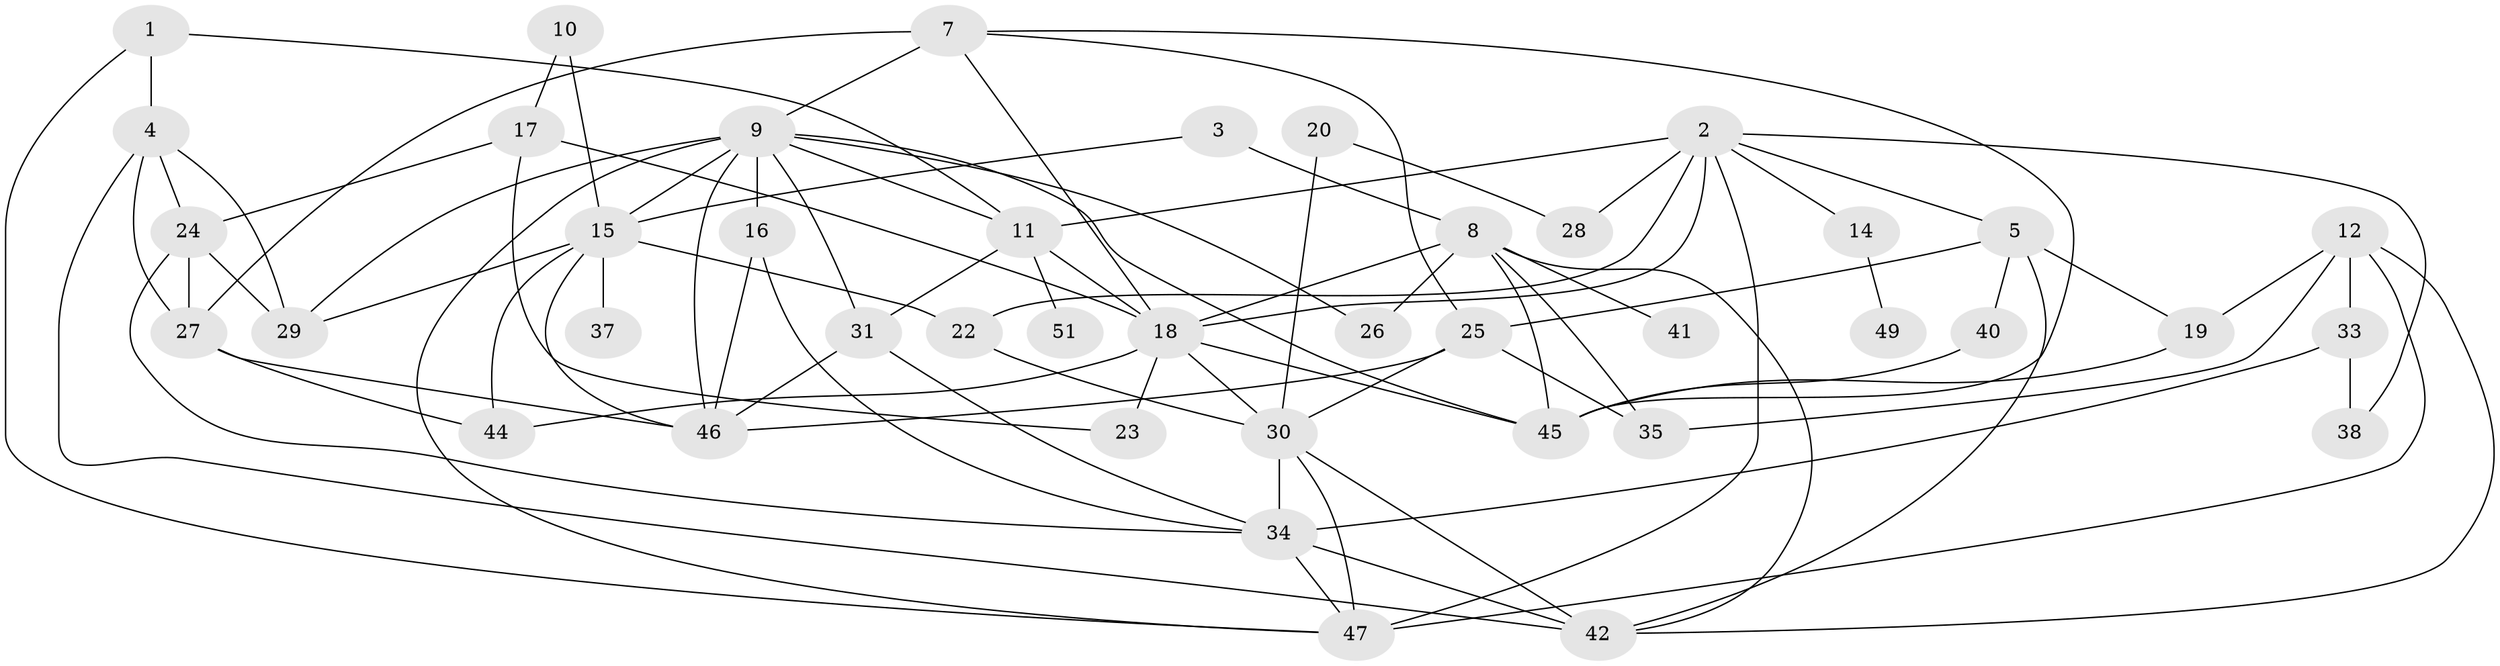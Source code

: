 // original degree distribution, {3: 0.25396825396825395, 4: 0.12698412698412698, 2: 0.23809523809523808, 1: 0.15079365079365079, 6: 0.05555555555555555, 0: 0.06349206349206349, 5: 0.07142857142857142, 7: 0.031746031746031744, 8: 0.007936507936507936}
// Generated by graph-tools (version 1.1) at 2025/48/03/04/25 22:48:28]
// undirected, 42 vertices, 88 edges
graph export_dot {
  node [color=gray90,style=filled];
  1;
  2;
  3;
  4;
  5;
  7;
  8;
  9;
  10;
  11;
  12;
  14;
  15;
  16;
  17;
  18;
  19;
  20;
  22;
  23;
  24;
  25;
  26;
  27;
  28;
  29;
  30;
  31;
  33;
  34;
  35;
  37;
  38;
  40;
  41;
  42;
  44;
  45;
  46;
  47;
  49;
  51;
  1 -- 4 [weight=1.0];
  1 -- 11 [weight=1.0];
  1 -- 47 [weight=1.0];
  2 -- 5 [weight=1.0];
  2 -- 11 [weight=3.0];
  2 -- 14 [weight=1.0];
  2 -- 18 [weight=1.0];
  2 -- 22 [weight=1.0];
  2 -- 28 [weight=1.0];
  2 -- 38 [weight=1.0];
  2 -- 47 [weight=2.0];
  3 -- 8 [weight=1.0];
  3 -- 15 [weight=1.0];
  4 -- 24 [weight=1.0];
  4 -- 27 [weight=1.0];
  4 -- 29 [weight=1.0];
  4 -- 42 [weight=1.0];
  5 -- 19 [weight=2.0];
  5 -- 25 [weight=1.0];
  5 -- 40 [weight=1.0];
  5 -- 42 [weight=1.0];
  7 -- 9 [weight=2.0];
  7 -- 18 [weight=1.0];
  7 -- 25 [weight=1.0];
  7 -- 27 [weight=1.0];
  7 -- 45 [weight=1.0];
  8 -- 18 [weight=1.0];
  8 -- 26 [weight=1.0];
  8 -- 35 [weight=1.0];
  8 -- 41 [weight=1.0];
  8 -- 42 [weight=1.0];
  8 -- 45 [weight=2.0];
  9 -- 11 [weight=1.0];
  9 -- 15 [weight=2.0];
  9 -- 16 [weight=2.0];
  9 -- 26 [weight=1.0];
  9 -- 29 [weight=2.0];
  9 -- 31 [weight=2.0];
  9 -- 45 [weight=1.0];
  9 -- 46 [weight=2.0];
  9 -- 47 [weight=1.0];
  10 -- 15 [weight=1.0];
  10 -- 17 [weight=1.0];
  11 -- 18 [weight=2.0];
  11 -- 31 [weight=1.0];
  11 -- 51 [weight=1.0];
  12 -- 19 [weight=1.0];
  12 -- 33 [weight=1.0];
  12 -- 35 [weight=1.0];
  12 -- 42 [weight=1.0];
  12 -- 47 [weight=1.0];
  14 -- 49 [weight=1.0];
  15 -- 22 [weight=1.0];
  15 -- 29 [weight=1.0];
  15 -- 37 [weight=1.0];
  15 -- 44 [weight=2.0];
  15 -- 46 [weight=1.0];
  16 -- 34 [weight=1.0];
  16 -- 46 [weight=1.0];
  17 -- 18 [weight=2.0];
  17 -- 23 [weight=1.0];
  17 -- 24 [weight=1.0];
  18 -- 23 [weight=1.0];
  18 -- 30 [weight=1.0];
  18 -- 44 [weight=2.0];
  18 -- 45 [weight=1.0];
  19 -- 45 [weight=1.0];
  20 -- 28 [weight=1.0];
  20 -- 30 [weight=1.0];
  22 -- 30 [weight=1.0];
  24 -- 27 [weight=1.0];
  24 -- 29 [weight=1.0];
  24 -- 34 [weight=1.0];
  25 -- 30 [weight=1.0];
  25 -- 35 [weight=1.0];
  25 -- 46 [weight=2.0];
  27 -- 44 [weight=1.0];
  27 -- 46 [weight=1.0];
  30 -- 34 [weight=1.0];
  30 -- 42 [weight=1.0];
  30 -- 47 [weight=1.0];
  31 -- 34 [weight=1.0];
  31 -- 46 [weight=2.0];
  33 -- 34 [weight=2.0];
  33 -- 38 [weight=2.0];
  34 -- 42 [weight=1.0];
  34 -- 47 [weight=1.0];
  40 -- 45 [weight=1.0];
}
